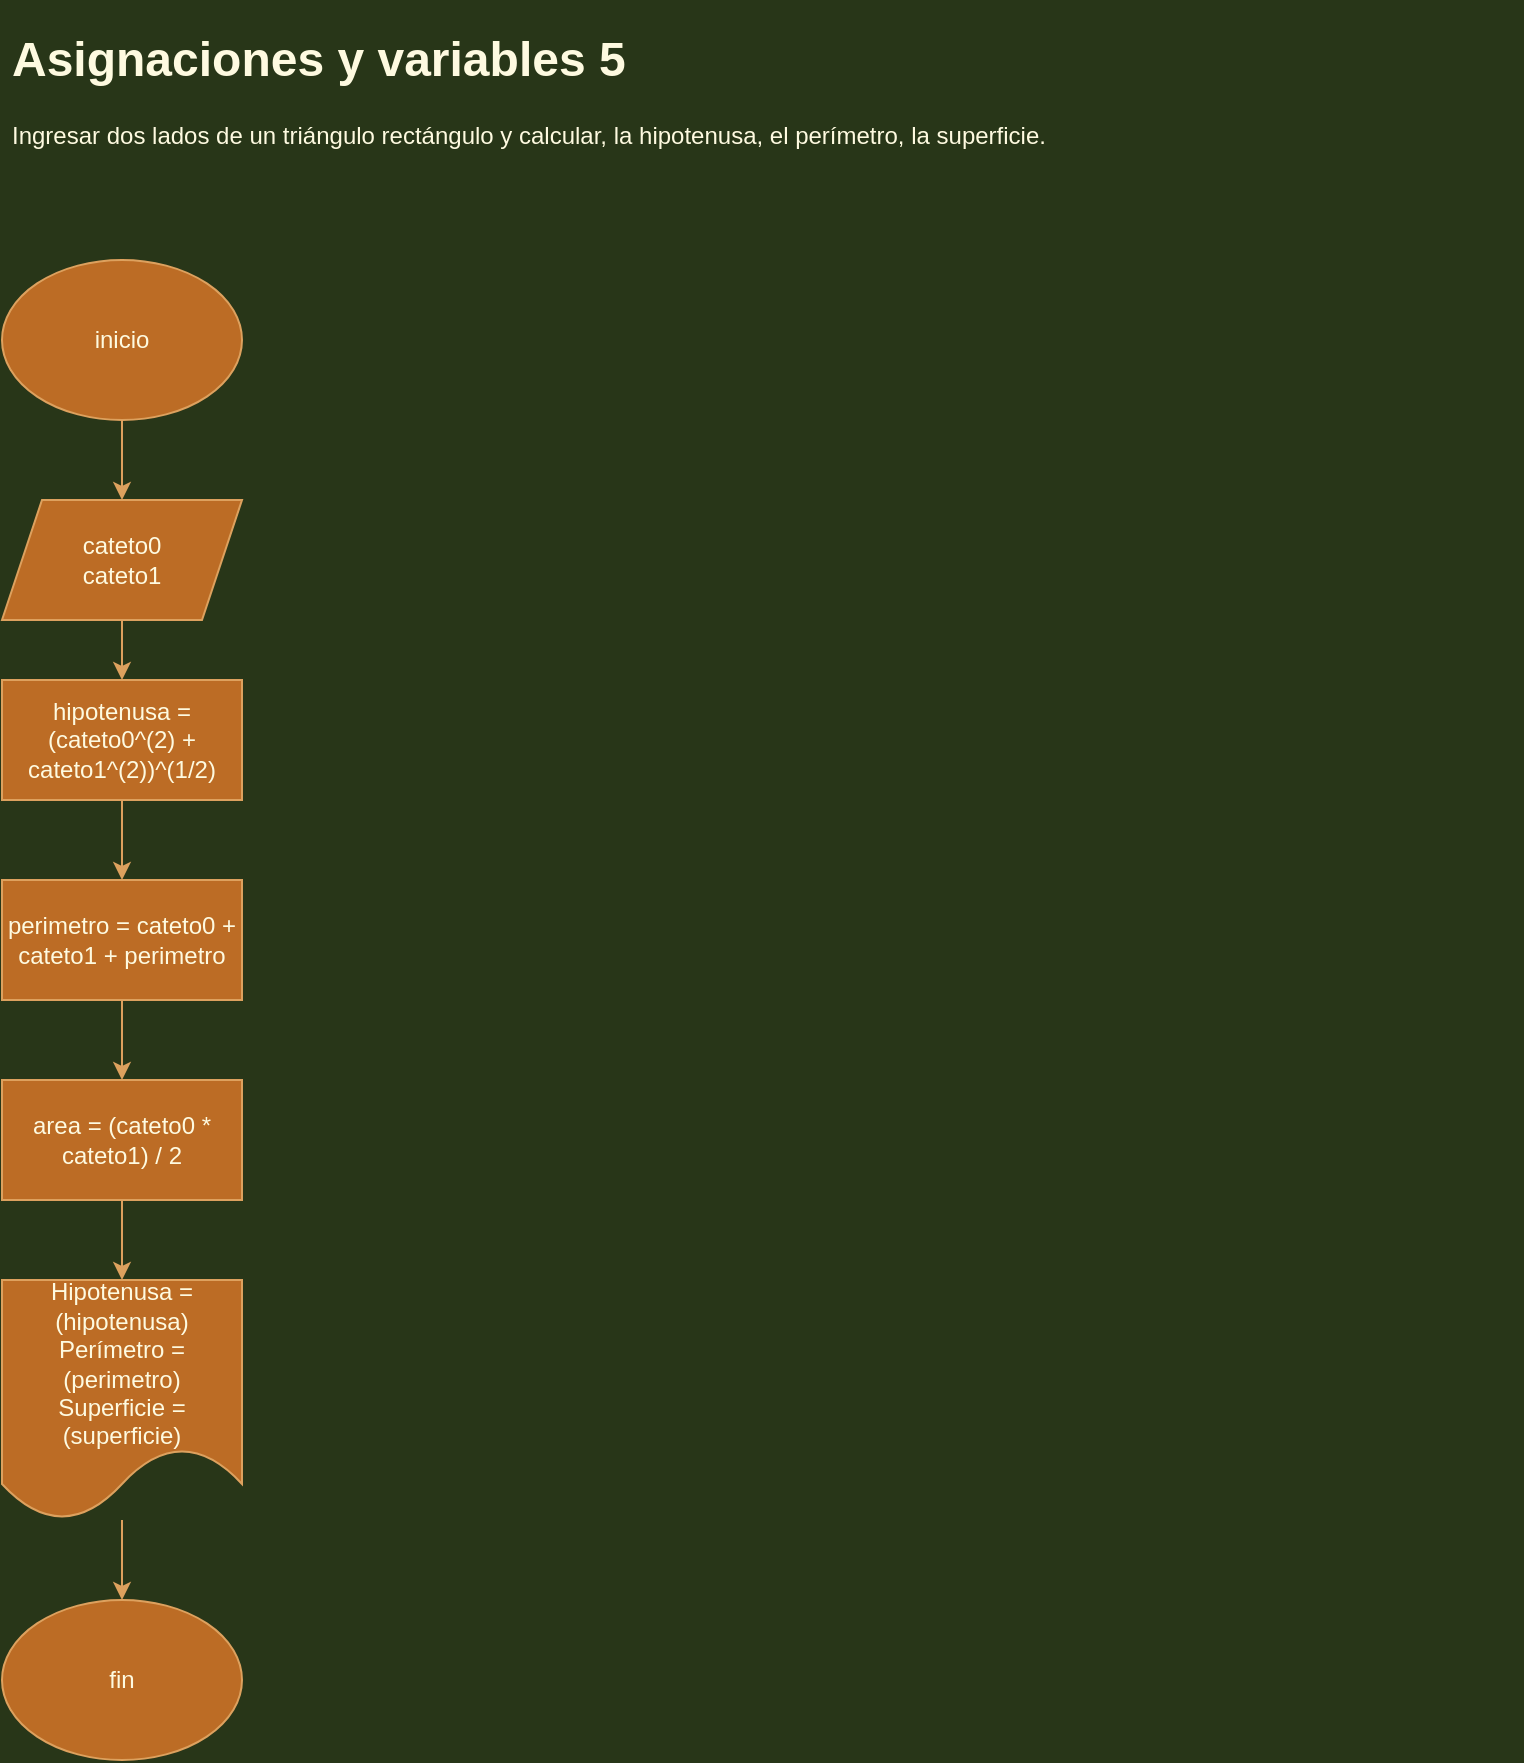 <mxfile version="13.6.3" type="device"><diagram id="G2ZhEgQJllUm3vb1eK0g" name="Page-1"><mxGraphModel dx="868" dy="489" grid="1" gridSize="10" guides="1" tooltips="1" connect="1" arrows="1" fold="1" page="1" pageScale="1" pageWidth="827" pageHeight="1169" background="#283618" math="0" shadow="0"><root><mxCell id="0"/><mxCell id="1" parent="0"/><mxCell id="x3C-GZcw4yfe_6ioUBGT-1" value="&lt;h1&gt;&lt;span&gt;Asignaciones y variables 5&lt;/span&gt;&lt;br&gt;&lt;/h1&gt;&lt;div&gt;Ingresar dos lados de un triángulo rectángulo y calcular, la hipotenusa, el perímetro, la superficie.&lt;br&gt;&lt;/div&gt;" style="text;html=1;strokeColor=none;fillColor=none;spacing=5;spacingTop=-20;whiteSpace=wrap;overflow=hidden;rounded=0;fontColor=#FEFAE0;" vertex="1" parent="1"><mxGeometry x="40" y="40" width="760" height="120" as="geometry"/></mxCell><mxCell id="x3C-GZcw4yfe_6ioUBGT-4" value="" style="edgeStyle=orthogonalEdgeStyle;rounded=0;orthogonalLoop=1;jettySize=auto;html=1;labelBackgroundColor=#283618;strokeColor=#DDA15E;fontColor=#FEFAE0;" edge="1" parent="1" source="x3C-GZcw4yfe_6ioUBGT-2" target="x3C-GZcw4yfe_6ioUBGT-3"><mxGeometry relative="1" as="geometry"/></mxCell><mxCell id="x3C-GZcw4yfe_6ioUBGT-2" value="inicio" style="ellipse;whiteSpace=wrap;html=1;fillColor=#BC6C25;strokeColor=#DDA15E;fontColor=#FEFAE0;" vertex="1" parent="1"><mxGeometry x="40" y="160" width="120" height="80" as="geometry"/></mxCell><mxCell id="x3C-GZcw4yfe_6ioUBGT-6" value="" style="edgeStyle=orthogonalEdgeStyle;rounded=0;orthogonalLoop=1;jettySize=auto;html=1;labelBackgroundColor=#283618;strokeColor=#DDA15E;fontColor=#FEFAE0;" edge="1" parent="1" source="x3C-GZcw4yfe_6ioUBGT-3" target="x3C-GZcw4yfe_6ioUBGT-5"><mxGeometry relative="1" as="geometry"/></mxCell><mxCell id="x3C-GZcw4yfe_6ioUBGT-3" value="cateto0&lt;br&gt;cateto1" style="shape=parallelogram;perimeter=parallelogramPerimeter;whiteSpace=wrap;html=1;fixedSize=1;fillColor=#BC6C25;strokeColor=#DDA15E;fontColor=#FEFAE0;" vertex="1" parent="1"><mxGeometry x="40" y="280" width="120" height="60" as="geometry"/></mxCell><mxCell id="x3C-GZcw4yfe_6ioUBGT-8" value="" style="edgeStyle=orthogonalEdgeStyle;rounded=0;orthogonalLoop=1;jettySize=auto;html=1;labelBackgroundColor=#283618;strokeColor=#DDA15E;fontColor=#FEFAE0;" edge="1" parent="1" source="x3C-GZcw4yfe_6ioUBGT-5" target="x3C-GZcw4yfe_6ioUBGT-7"><mxGeometry relative="1" as="geometry"/></mxCell><mxCell id="x3C-GZcw4yfe_6ioUBGT-5" value="hipotenusa = (cateto0^(2) + cateto1^(2))^(1/2)" style="whiteSpace=wrap;html=1;fillColor=#BC6C25;strokeColor=#DDA15E;fontColor=#FEFAE0;" vertex="1" parent="1"><mxGeometry x="40" y="370" width="120" height="60" as="geometry"/></mxCell><mxCell id="x3C-GZcw4yfe_6ioUBGT-10" value="" style="edgeStyle=orthogonalEdgeStyle;rounded=0;orthogonalLoop=1;jettySize=auto;html=1;labelBackgroundColor=#283618;strokeColor=#DDA15E;fontColor=#FEFAE0;" edge="1" parent="1" source="x3C-GZcw4yfe_6ioUBGT-7" target="x3C-GZcw4yfe_6ioUBGT-9"><mxGeometry relative="1" as="geometry"/></mxCell><mxCell id="x3C-GZcw4yfe_6ioUBGT-7" value="perimetro = cateto0 + cateto1 + perimetro" style="whiteSpace=wrap;html=1;fillColor=#BC6C25;strokeColor=#DDA15E;fontColor=#FEFAE0;" vertex="1" parent="1"><mxGeometry x="40" y="470" width="120" height="60" as="geometry"/></mxCell><mxCell id="x3C-GZcw4yfe_6ioUBGT-12" value="" style="edgeStyle=orthogonalEdgeStyle;rounded=0;orthogonalLoop=1;jettySize=auto;html=1;labelBackgroundColor=#283618;strokeColor=#DDA15E;fontColor=#FEFAE0;" edge="1" parent="1" source="x3C-GZcw4yfe_6ioUBGT-9" target="x3C-GZcw4yfe_6ioUBGT-11"><mxGeometry relative="1" as="geometry"/></mxCell><mxCell id="x3C-GZcw4yfe_6ioUBGT-9" value="area = (cateto0 * cateto1) / 2" style="whiteSpace=wrap;html=1;fillColor=#BC6C25;strokeColor=#DDA15E;fontColor=#FEFAE0;" vertex="1" parent="1"><mxGeometry x="40" y="570" width="120" height="60" as="geometry"/></mxCell><mxCell id="x3C-GZcw4yfe_6ioUBGT-14" value="" style="edgeStyle=orthogonalEdgeStyle;curved=0;rounded=1;sketch=0;orthogonalLoop=1;jettySize=auto;html=1;strokeColor=#DDA15E;fillColor=#BC6C25;fontColor=#FEFAE0;" edge="1" parent="1" source="x3C-GZcw4yfe_6ioUBGT-11" target="x3C-GZcw4yfe_6ioUBGT-13"><mxGeometry relative="1" as="geometry"/></mxCell><mxCell id="x3C-GZcw4yfe_6ioUBGT-11" value="Hipotenusa = (hipotenusa)&lt;br&gt;Perímetro = (perimetro)&lt;br&gt;Superficie = (superficie)" style="shape=document;whiteSpace=wrap;html=1;boundedLbl=1;fillColor=#BC6C25;strokeColor=#DDA15E;fontColor=#FEFAE0;" vertex="1" parent="1"><mxGeometry x="40" y="670" width="120" height="120" as="geometry"/></mxCell><mxCell id="x3C-GZcw4yfe_6ioUBGT-13" value="fin" style="ellipse;whiteSpace=wrap;html=1;fontColor=#FEFAE0;strokeColor=#DDA15E;fillColor=#BC6C25;" vertex="1" parent="1"><mxGeometry x="40" y="830" width="120" height="80" as="geometry"/></mxCell></root></mxGraphModel></diagram></mxfile>